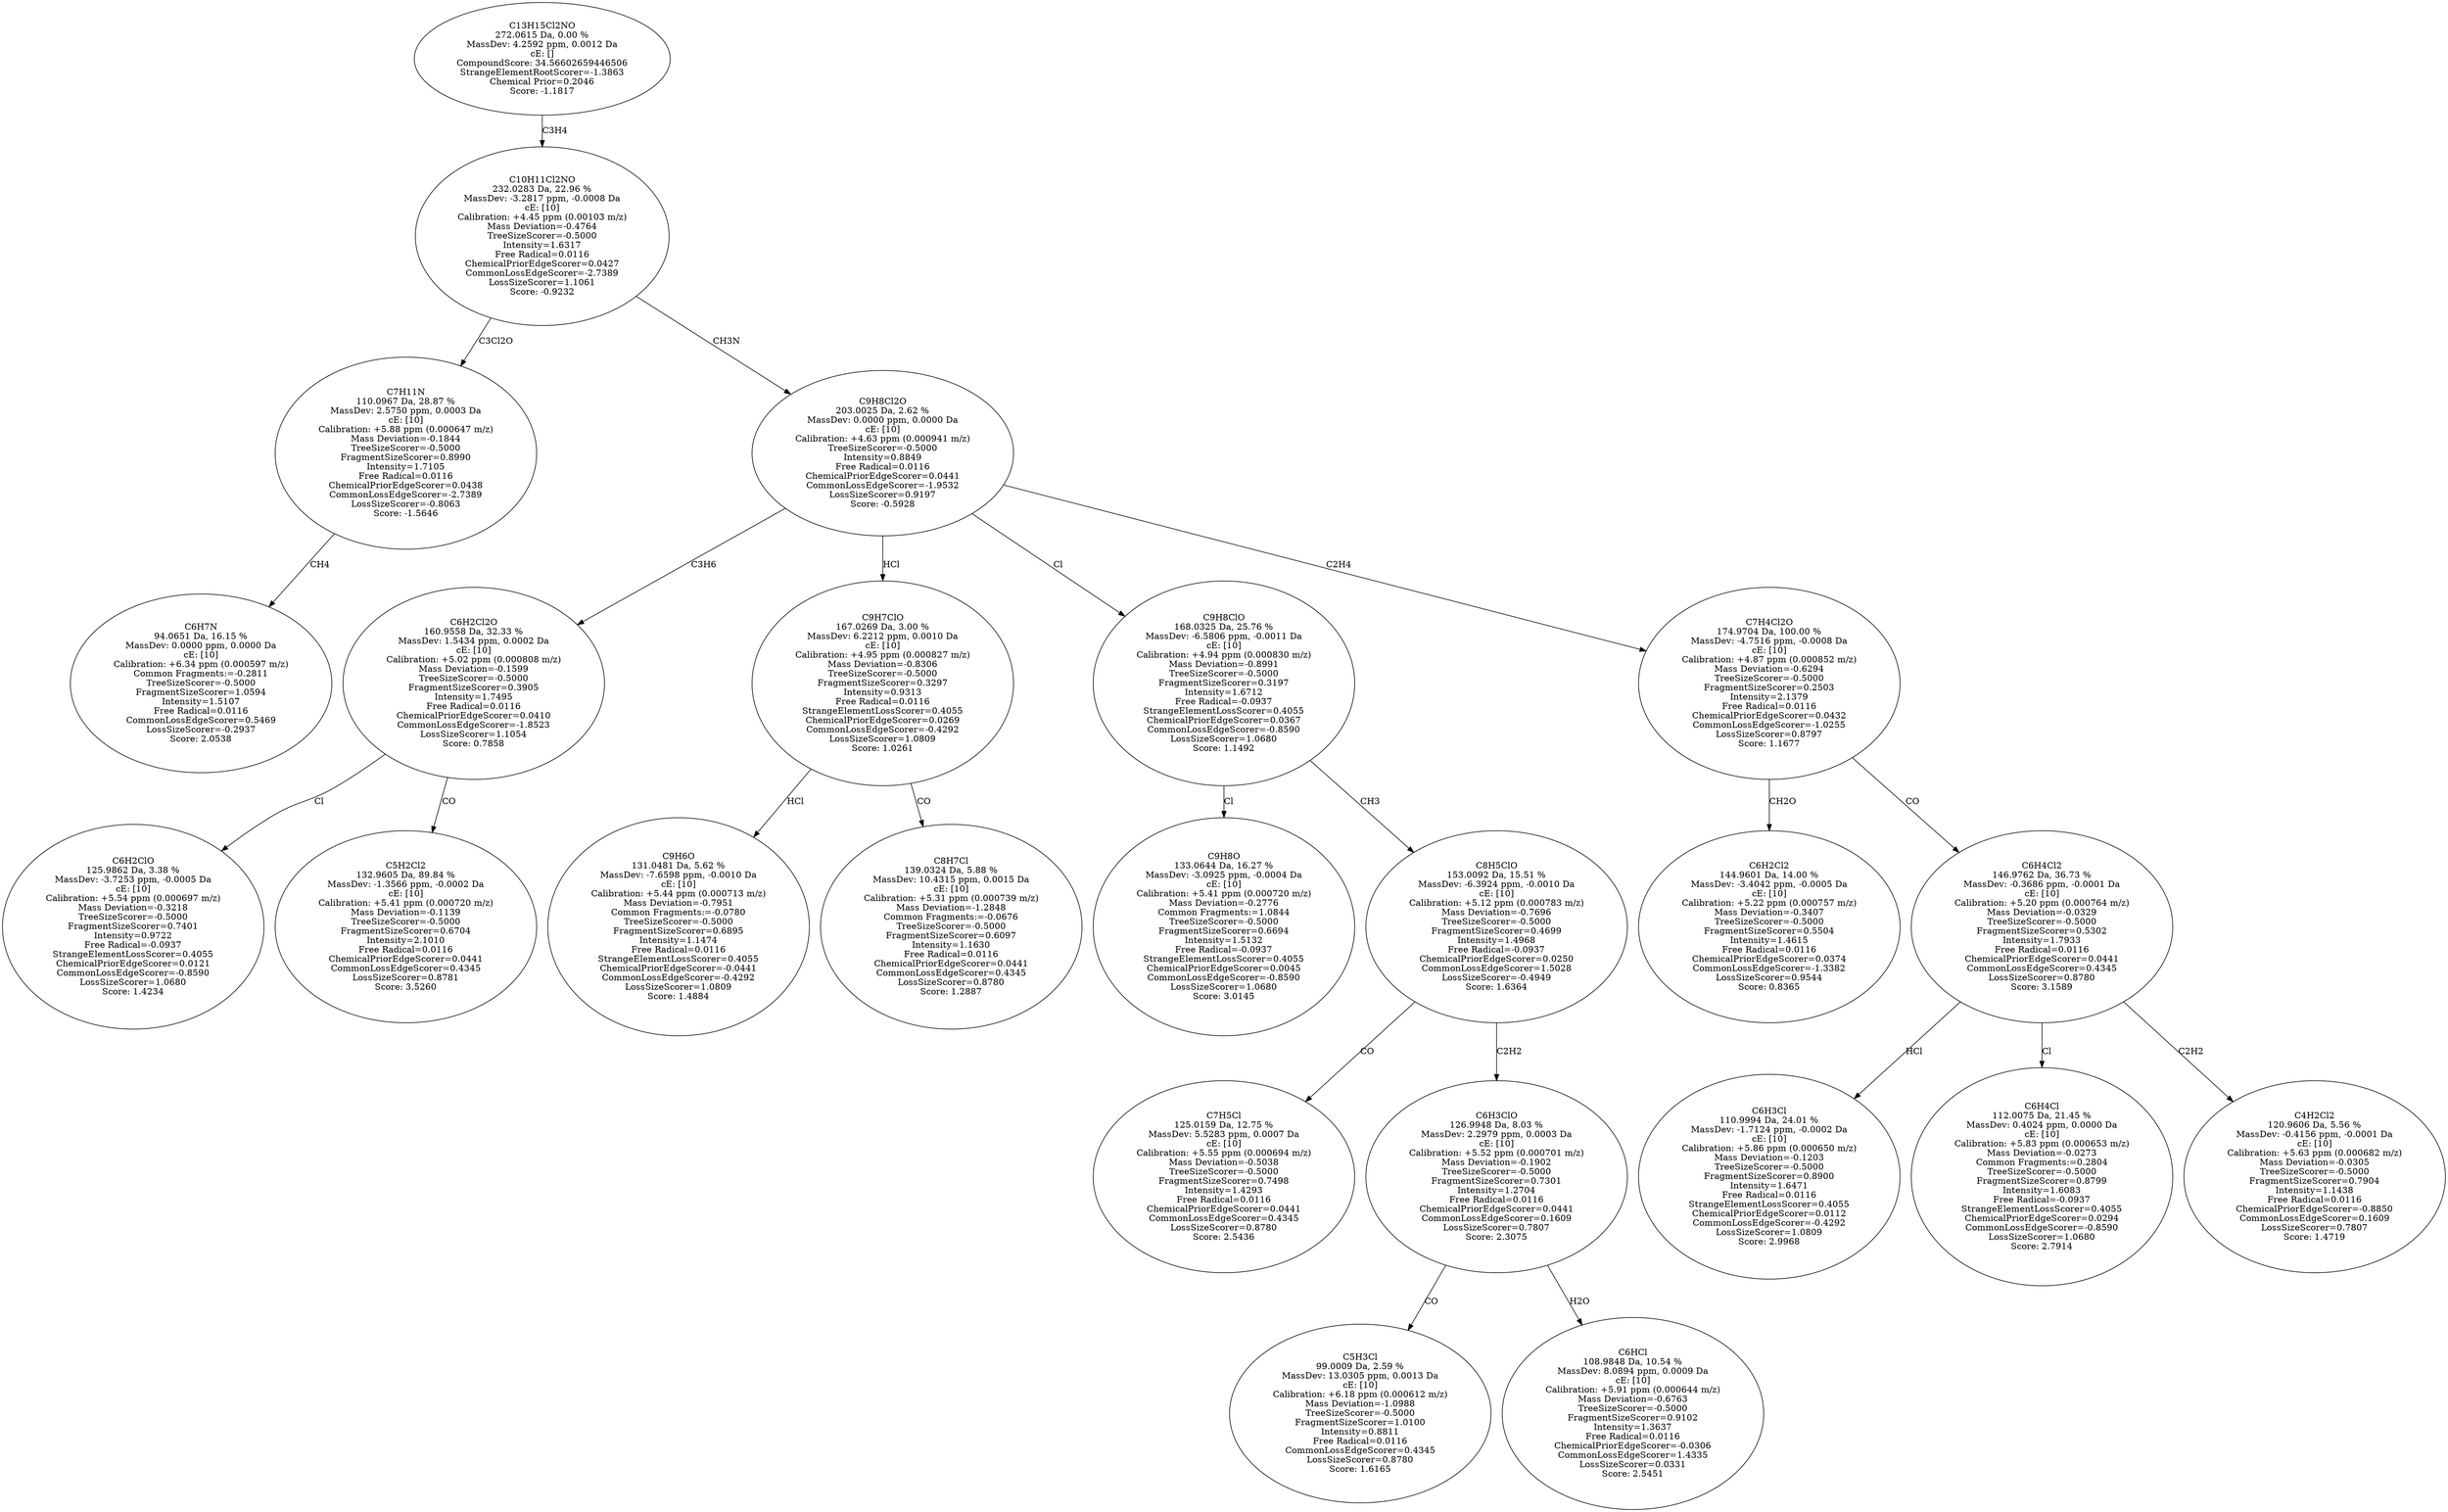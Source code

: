 strict digraph {
v1 [label="C6H7N\n94.0651 Da, 16.15 %\nMassDev: 0.0000 ppm, 0.0000 Da\ncE: [10]\nCalibration: +6.34 ppm (0.000597 m/z)\nCommon Fragments:=-0.2811\nTreeSizeScorer=-0.5000\nFragmentSizeScorer=1.0594\nIntensity=1.5107\nFree Radical=0.0116\nCommonLossEdgeScorer=0.5469\nLossSizeScorer=-0.2937\nScore: 2.0538"];
v2 [label="C7H11N\n110.0967 Da, 28.87 %\nMassDev: 2.5750 ppm, 0.0003 Da\ncE: [10]\nCalibration: +5.88 ppm (0.000647 m/z)\nMass Deviation=-0.1844\nTreeSizeScorer=-0.5000\nFragmentSizeScorer=0.8990\nIntensity=1.7105\nFree Radical=0.0116\nChemicalPriorEdgeScorer=0.0438\nCommonLossEdgeScorer=-2.7389\nLossSizeScorer=-0.8063\nScore: -1.5646"];
v3 [label="C6H2ClO\n125.9862 Da, 3.38 %\nMassDev: -3.7253 ppm, -0.0005 Da\ncE: [10]\nCalibration: +5.54 ppm (0.000697 m/z)\nMass Deviation=-0.3218\nTreeSizeScorer=-0.5000\nFragmentSizeScorer=0.7401\nIntensity=0.9722\nFree Radical=-0.0937\nStrangeElementLossScorer=0.4055\nChemicalPriorEdgeScorer=0.0121\nCommonLossEdgeScorer=-0.8590\nLossSizeScorer=1.0680\nScore: 1.4234"];
v4 [label="C5H2Cl2\n132.9605 Da, 89.84 %\nMassDev: -1.3566 ppm, -0.0002 Da\ncE: [10]\nCalibration: +5.41 ppm (0.000720 m/z)\nMass Deviation=-0.1139\nTreeSizeScorer=-0.5000\nFragmentSizeScorer=0.6704\nIntensity=2.1010\nFree Radical=0.0116\nChemicalPriorEdgeScorer=0.0441\nCommonLossEdgeScorer=0.4345\nLossSizeScorer=0.8781\nScore: 3.5260"];
v5 [label="C6H2Cl2O\n160.9558 Da, 32.33 %\nMassDev: 1.5434 ppm, 0.0002 Da\ncE: [10]\nCalibration: +5.02 ppm (0.000808 m/z)\nMass Deviation=-0.1599\nTreeSizeScorer=-0.5000\nFragmentSizeScorer=0.3905\nIntensity=1.7495\nFree Radical=0.0116\nChemicalPriorEdgeScorer=0.0410\nCommonLossEdgeScorer=-1.8523\nLossSizeScorer=1.1054\nScore: 0.7858"];
v6 [label="C9H6O\n131.0481 Da, 5.62 %\nMassDev: -7.6598 ppm, -0.0010 Da\ncE: [10]\nCalibration: +5.44 ppm (0.000713 m/z)\nMass Deviation=-0.7951\nCommon Fragments:=-0.0780\nTreeSizeScorer=-0.5000\nFragmentSizeScorer=0.6895\nIntensity=1.1474\nFree Radical=0.0116\nStrangeElementLossScorer=0.4055\nChemicalPriorEdgeScorer=-0.0441\nCommonLossEdgeScorer=-0.4292\nLossSizeScorer=1.0809\nScore: 1.4884"];
v7 [label="C8H7Cl\n139.0324 Da, 5.88 %\nMassDev: 10.4315 ppm, 0.0015 Da\ncE: [10]\nCalibration: +5.31 ppm (0.000739 m/z)\nMass Deviation=-1.2848\nCommon Fragments:=-0.0676\nTreeSizeScorer=-0.5000\nFragmentSizeScorer=0.6097\nIntensity=1.1630\nFree Radical=0.0116\nChemicalPriorEdgeScorer=0.0441\nCommonLossEdgeScorer=0.4345\nLossSizeScorer=0.8780\nScore: 1.2887"];
v8 [label="C9H7ClO\n167.0269 Da, 3.00 %\nMassDev: 6.2212 ppm, 0.0010 Da\ncE: [10]\nCalibration: +4.95 ppm (0.000827 m/z)\nMass Deviation=-0.8306\nTreeSizeScorer=-0.5000\nFragmentSizeScorer=0.3297\nIntensity=0.9313\nFree Radical=0.0116\nStrangeElementLossScorer=0.4055\nChemicalPriorEdgeScorer=0.0269\nCommonLossEdgeScorer=-0.4292\nLossSizeScorer=1.0809\nScore: 1.0261"];
v9 [label="C9H8O\n133.0644 Da, 16.27 %\nMassDev: -3.0925 ppm, -0.0004 Da\ncE: [10]\nCalibration: +5.41 ppm (0.000720 m/z)\nMass Deviation=-0.2776\nCommon Fragments:=1.0844\nTreeSizeScorer=-0.5000\nFragmentSizeScorer=0.6694\nIntensity=1.5132\nFree Radical=-0.0937\nStrangeElementLossScorer=0.4055\nChemicalPriorEdgeScorer=0.0045\nCommonLossEdgeScorer=-0.8590\nLossSizeScorer=1.0680\nScore: 3.0145"];
v10 [label="C7H5Cl\n125.0159 Da, 12.75 %\nMassDev: 5.5283 ppm, 0.0007 Da\ncE: [10]\nCalibration: +5.55 ppm (0.000694 m/z)\nMass Deviation=-0.5038\nTreeSizeScorer=-0.5000\nFragmentSizeScorer=0.7498\nIntensity=1.4293\nFree Radical=0.0116\nChemicalPriorEdgeScorer=0.0441\nCommonLossEdgeScorer=0.4345\nLossSizeScorer=0.8780\nScore: 2.5436"];
v11 [label="C5H3Cl\n99.0009 Da, 2.59 %\nMassDev: 13.0305 ppm, 0.0013 Da\ncE: [10]\nCalibration: +6.18 ppm (0.000612 m/z)\nMass Deviation=-1.0988\nTreeSizeScorer=-0.5000\nFragmentSizeScorer=1.0100\nIntensity=0.8811\nFree Radical=0.0116\nCommonLossEdgeScorer=0.4345\nLossSizeScorer=0.8780\nScore: 1.6165"];
v12 [label="C6HCl\n108.9848 Da, 10.54 %\nMassDev: 8.0894 ppm, 0.0009 Da\ncE: [10]\nCalibration: +5.91 ppm (0.000644 m/z)\nMass Deviation=-0.6763\nTreeSizeScorer=-0.5000\nFragmentSizeScorer=0.9102\nIntensity=1.3637\nFree Radical=0.0116\nChemicalPriorEdgeScorer=-0.0306\nCommonLossEdgeScorer=1.4335\nLossSizeScorer=0.0331\nScore: 2.5451"];
v13 [label="C6H3ClO\n126.9948 Da, 8.03 %\nMassDev: 2.2979 ppm, 0.0003 Da\ncE: [10]\nCalibration: +5.52 ppm (0.000701 m/z)\nMass Deviation=-0.1902\nTreeSizeScorer=-0.5000\nFragmentSizeScorer=0.7301\nIntensity=1.2704\nFree Radical=0.0116\nChemicalPriorEdgeScorer=0.0441\nCommonLossEdgeScorer=0.1609\nLossSizeScorer=0.7807\nScore: 2.3075"];
v14 [label="C8H5ClO\n153.0092 Da, 15.51 %\nMassDev: -6.3924 ppm, -0.0010 Da\ncE: [10]\nCalibration: +5.12 ppm (0.000783 m/z)\nMass Deviation=-0.7696\nTreeSizeScorer=-0.5000\nFragmentSizeScorer=0.4699\nIntensity=1.4968\nFree Radical=-0.0937\nChemicalPriorEdgeScorer=0.0250\nCommonLossEdgeScorer=1.5028\nLossSizeScorer=-0.4949\nScore: 1.6364"];
v15 [label="C9H8ClO\n168.0325 Da, 25.76 %\nMassDev: -6.5806 ppm, -0.0011 Da\ncE: [10]\nCalibration: +4.94 ppm (0.000830 m/z)\nMass Deviation=-0.8991\nTreeSizeScorer=-0.5000\nFragmentSizeScorer=0.3197\nIntensity=1.6712\nFree Radical=-0.0937\nStrangeElementLossScorer=0.4055\nChemicalPriorEdgeScorer=0.0367\nCommonLossEdgeScorer=-0.8590\nLossSizeScorer=1.0680\nScore: 1.1492"];
v16 [label="C6H2Cl2\n144.9601 Da, 14.00 %\nMassDev: -3.4042 ppm, -0.0005 Da\ncE: [10]\nCalibration: +5.22 ppm (0.000757 m/z)\nMass Deviation=-0.3407\nTreeSizeScorer=-0.5000\nFragmentSizeScorer=0.5504\nIntensity=1.4615\nFree Radical=0.0116\nChemicalPriorEdgeScorer=0.0374\nCommonLossEdgeScorer=-1.3382\nLossSizeScorer=0.9544\nScore: 0.8365"];
v17 [label="C6H3Cl\n110.9994 Da, 24.01 %\nMassDev: -1.7124 ppm, -0.0002 Da\ncE: [10]\nCalibration: +5.86 ppm (0.000650 m/z)\nMass Deviation=-0.1203\nTreeSizeScorer=-0.5000\nFragmentSizeScorer=0.8900\nIntensity=1.6471\nFree Radical=0.0116\nStrangeElementLossScorer=0.4055\nChemicalPriorEdgeScorer=0.0112\nCommonLossEdgeScorer=-0.4292\nLossSizeScorer=1.0809\nScore: 2.9968"];
v18 [label="C6H4Cl\n112.0075 Da, 21.45 %\nMassDev: 0.4024 ppm, 0.0000 Da\ncE: [10]\nCalibration: +5.83 ppm (0.000653 m/z)\nMass Deviation=-0.0273\nCommon Fragments:=0.2804\nTreeSizeScorer=-0.5000\nFragmentSizeScorer=0.8799\nIntensity=1.6083\nFree Radical=-0.0937\nStrangeElementLossScorer=0.4055\nChemicalPriorEdgeScorer=0.0294\nCommonLossEdgeScorer=-0.8590\nLossSizeScorer=1.0680\nScore: 2.7914"];
v19 [label="C4H2Cl2\n120.9606 Da, 5.56 %\nMassDev: -0.4156 ppm, -0.0001 Da\ncE: [10]\nCalibration: +5.63 ppm (0.000682 m/z)\nMass Deviation=-0.0305\nTreeSizeScorer=-0.5000\nFragmentSizeScorer=0.7904\nIntensity=1.1438\nFree Radical=0.0116\nChemicalPriorEdgeScorer=-0.8850\nCommonLossEdgeScorer=0.1609\nLossSizeScorer=0.7807\nScore: 1.4719"];
v20 [label="C6H4Cl2\n146.9762 Da, 36.73 %\nMassDev: -0.3686 ppm, -0.0001 Da\ncE: [10]\nCalibration: +5.20 ppm (0.000764 m/z)\nMass Deviation=-0.0329\nTreeSizeScorer=-0.5000\nFragmentSizeScorer=0.5302\nIntensity=1.7933\nFree Radical=0.0116\nChemicalPriorEdgeScorer=0.0441\nCommonLossEdgeScorer=0.4345\nLossSizeScorer=0.8780\nScore: 3.1589"];
v21 [label="C7H4Cl2O\n174.9704 Da, 100.00 %\nMassDev: -4.7516 ppm, -0.0008 Da\ncE: [10]\nCalibration: +4.87 ppm (0.000852 m/z)\nMass Deviation=-0.6294\nTreeSizeScorer=-0.5000\nFragmentSizeScorer=0.2503\nIntensity=2.1379\nFree Radical=0.0116\nChemicalPriorEdgeScorer=0.0432\nCommonLossEdgeScorer=-1.0255\nLossSizeScorer=0.8797\nScore: 1.1677"];
v22 [label="C9H8Cl2O\n203.0025 Da, 2.62 %\nMassDev: 0.0000 ppm, 0.0000 Da\ncE: [10]\nCalibration: +4.63 ppm (0.000941 m/z)\nTreeSizeScorer=-0.5000\nIntensity=0.8849\nFree Radical=0.0116\nChemicalPriorEdgeScorer=0.0441\nCommonLossEdgeScorer=-1.9532\nLossSizeScorer=0.9197\nScore: -0.5928"];
v23 [label="C10H11Cl2NO\n232.0283 Da, 22.96 %\nMassDev: -3.2817 ppm, -0.0008 Da\ncE: [10]\nCalibration: +4.45 ppm (0.00103 m/z)\nMass Deviation=-0.4764\nTreeSizeScorer=-0.5000\nIntensity=1.6317\nFree Radical=0.0116\nChemicalPriorEdgeScorer=0.0427\nCommonLossEdgeScorer=-2.7389\nLossSizeScorer=1.1061\nScore: -0.9232"];
v24 [label="C13H15Cl2NO\n272.0615 Da, 0.00 %\nMassDev: 4.2592 ppm, 0.0012 Da\ncE: []\nCompoundScore: 34.56602659446506\nStrangeElementRootScorer=-1.3863\nChemical Prior=0.2046\nScore: -1.1817"];
v2 -> v1 [label="CH4"];
v23 -> v2 [label="C3Cl2O"];
v5 -> v3 [label="Cl"];
v5 -> v4 [label="CO"];
v22 -> v5 [label="C3H6"];
v8 -> v6 [label="HCl"];
v8 -> v7 [label="CO"];
v22 -> v8 [label="HCl"];
v15 -> v9 [label="Cl"];
v14 -> v10 [label="CO"];
v13 -> v11 [label="CO"];
v13 -> v12 [label="H2O"];
v14 -> v13 [label="C2H2"];
v15 -> v14 [label="CH3"];
v22 -> v15 [label="Cl"];
v21 -> v16 [label="CH2O"];
v20 -> v17 [label="HCl"];
v20 -> v18 [label="Cl"];
v20 -> v19 [label="C2H2"];
v21 -> v20 [label="CO"];
v22 -> v21 [label="C2H4"];
v23 -> v22 [label="CH3N"];
v24 -> v23 [label="C3H4"];
}